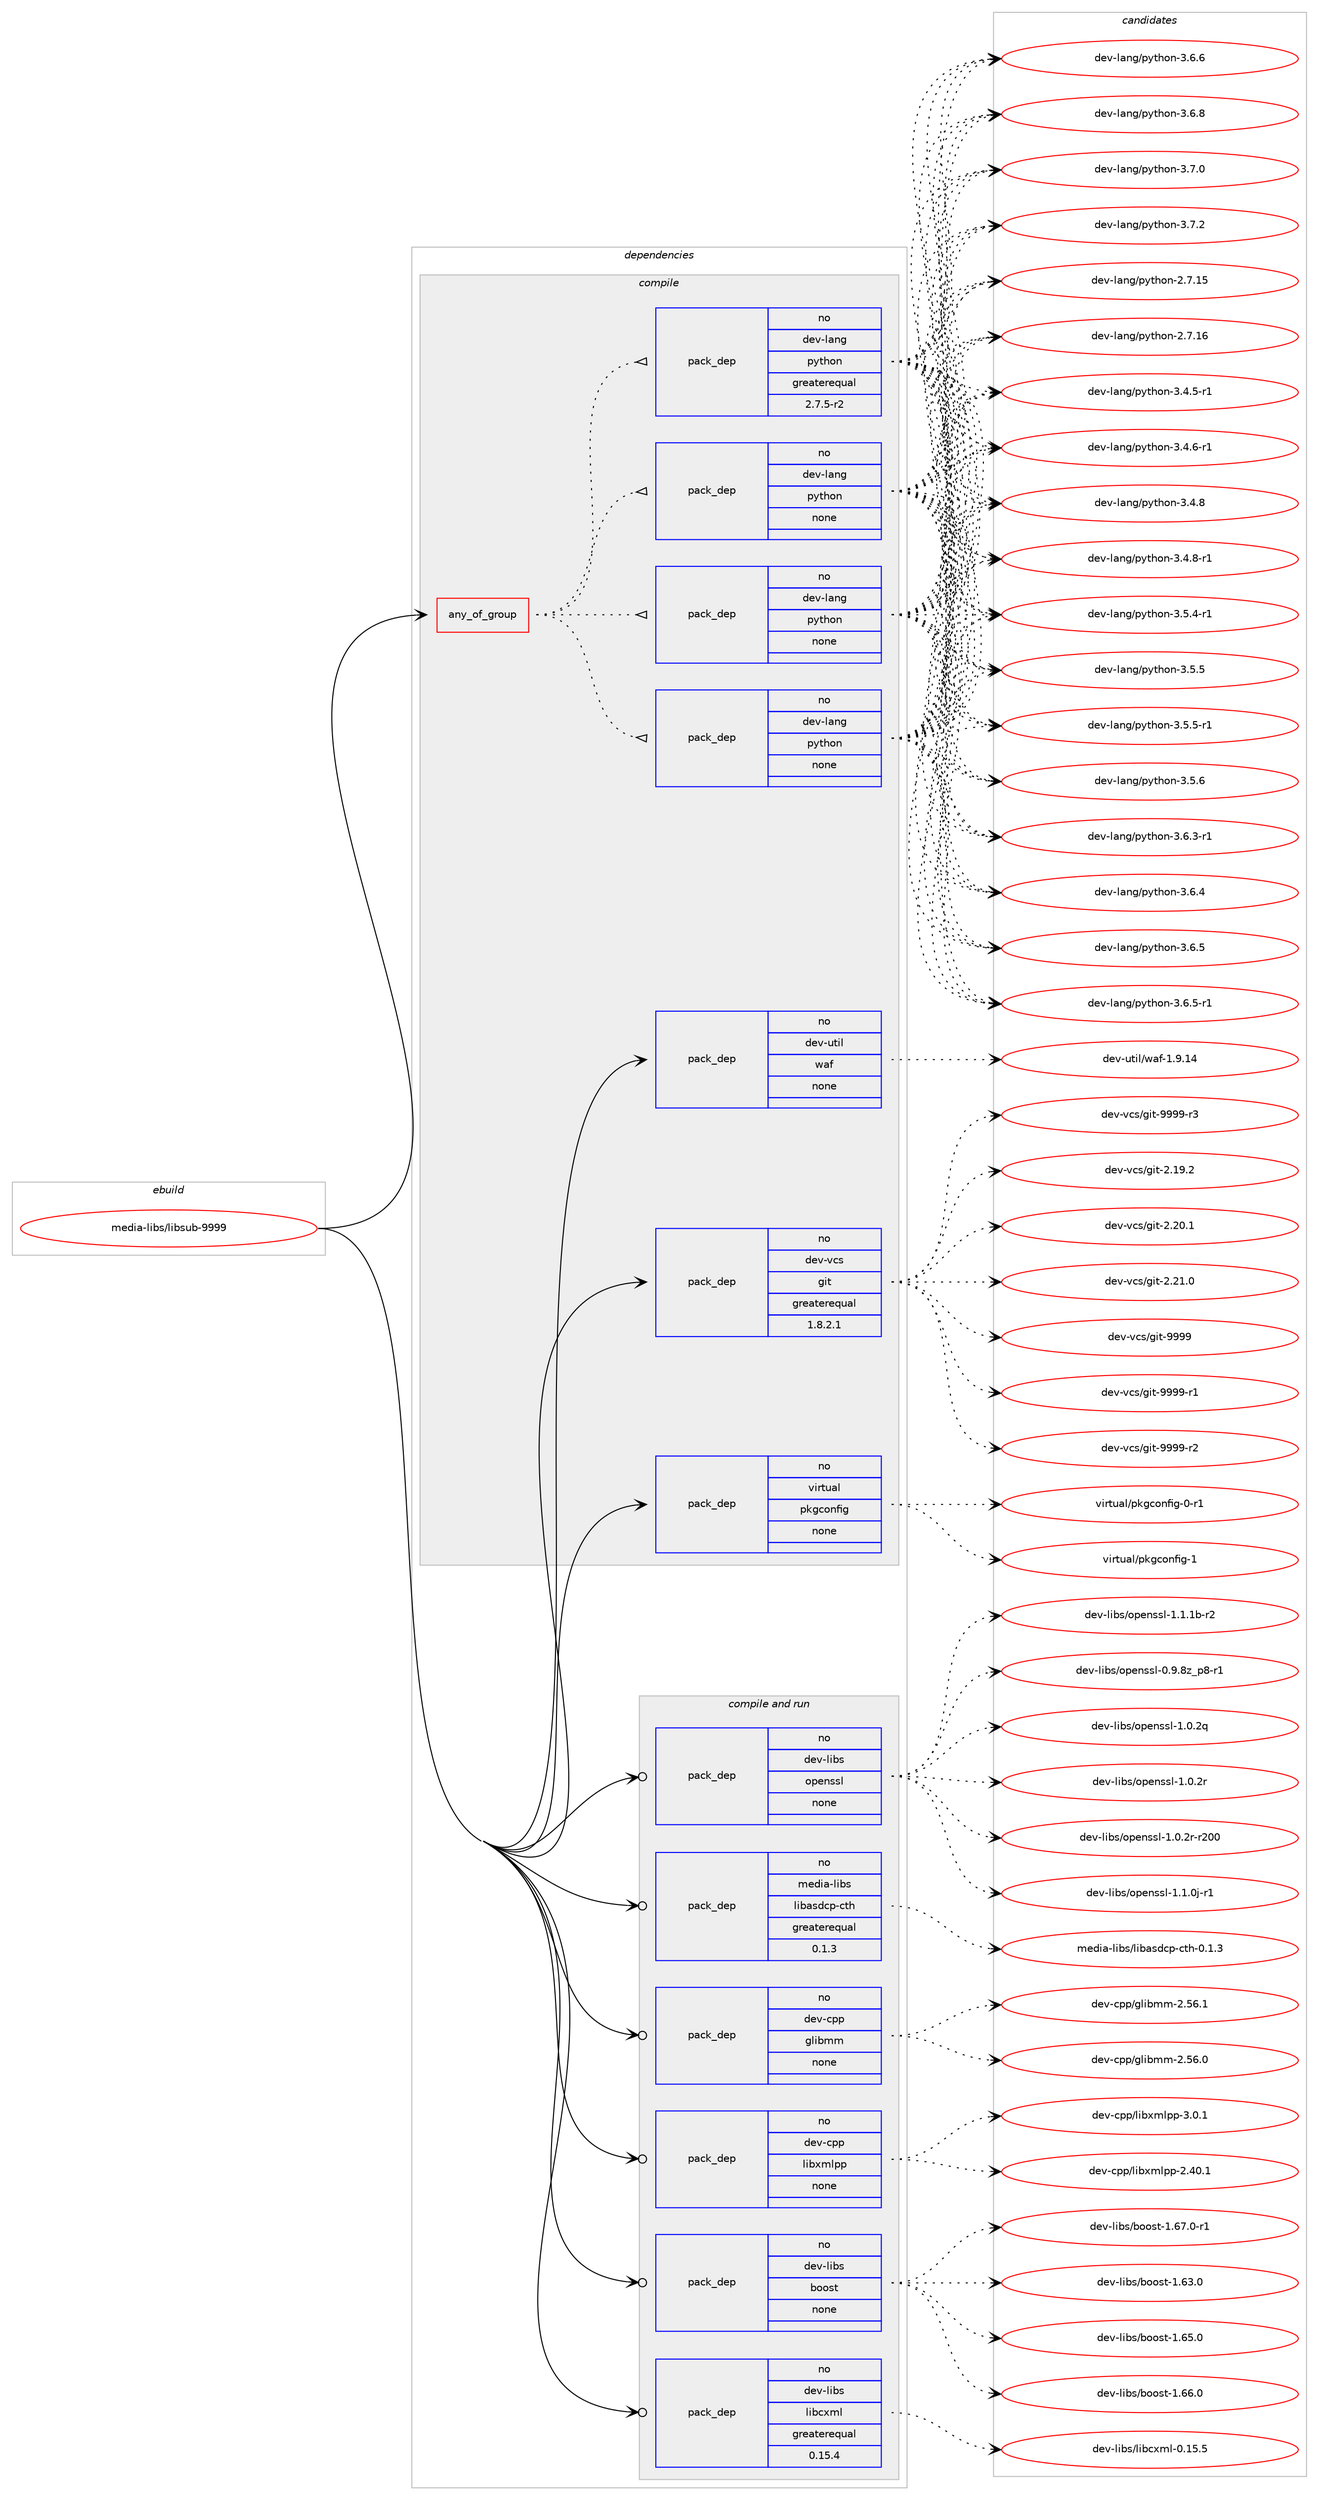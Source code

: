 digraph prolog {

# *************
# Graph options
# *************

newrank=true;
concentrate=true;
compound=true;
graph [rankdir=LR,fontname=Helvetica,fontsize=10,ranksep=1.5];#, ranksep=2.5, nodesep=0.2];
edge  [arrowhead=vee];
node  [fontname=Helvetica,fontsize=10];

# **********
# The ebuild
# **********

subgraph cluster_leftcol {
color=gray;
rank=same;
label=<<i>ebuild</i>>;
id [label="media-libs/libsub-9999", color=red, width=4, href="../media-libs/libsub-9999.svg"];
}

# ****************
# The dependencies
# ****************

subgraph cluster_midcol {
color=gray;
label=<<i>dependencies</i>>;
subgraph cluster_compile {
fillcolor="#eeeeee";
style=filled;
label=<<i>compile</i>>;
subgraph any25144 {
dependency1614020 [label=<<TABLE BORDER="0" CELLBORDER="1" CELLSPACING="0" CELLPADDING="4"><TR><TD CELLPADDING="10">any_of_group</TD></TR></TABLE>>, shape=none, color=red];subgraph pack1153482 {
dependency1614021 [label=<<TABLE BORDER="0" CELLBORDER="1" CELLSPACING="0" CELLPADDING="4" WIDTH="220"><TR><TD ROWSPAN="6" CELLPADDING="30">pack_dep</TD></TR><TR><TD WIDTH="110">no</TD></TR><TR><TD>dev-lang</TD></TR><TR><TD>python</TD></TR><TR><TD>none</TD></TR><TR><TD></TD></TR></TABLE>>, shape=none, color=blue];
}
dependency1614020:e -> dependency1614021:w [weight=20,style="dotted",arrowhead="oinv"];
subgraph pack1153483 {
dependency1614022 [label=<<TABLE BORDER="0" CELLBORDER="1" CELLSPACING="0" CELLPADDING="4" WIDTH="220"><TR><TD ROWSPAN="6" CELLPADDING="30">pack_dep</TD></TR><TR><TD WIDTH="110">no</TD></TR><TR><TD>dev-lang</TD></TR><TR><TD>python</TD></TR><TR><TD>none</TD></TR><TR><TD></TD></TR></TABLE>>, shape=none, color=blue];
}
dependency1614020:e -> dependency1614022:w [weight=20,style="dotted",arrowhead="oinv"];
subgraph pack1153484 {
dependency1614023 [label=<<TABLE BORDER="0" CELLBORDER="1" CELLSPACING="0" CELLPADDING="4" WIDTH="220"><TR><TD ROWSPAN="6" CELLPADDING="30">pack_dep</TD></TR><TR><TD WIDTH="110">no</TD></TR><TR><TD>dev-lang</TD></TR><TR><TD>python</TD></TR><TR><TD>none</TD></TR><TR><TD></TD></TR></TABLE>>, shape=none, color=blue];
}
dependency1614020:e -> dependency1614023:w [weight=20,style="dotted",arrowhead="oinv"];
subgraph pack1153485 {
dependency1614024 [label=<<TABLE BORDER="0" CELLBORDER="1" CELLSPACING="0" CELLPADDING="4" WIDTH="220"><TR><TD ROWSPAN="6" CELLPADDING="30">pack_dep</TD></TR><TR><TD WIDTH="110">no</TD></TR><TR><TD>dev-lang</TD></TR><TR><TD>python</TD></TR><TR><TD>greaterequal</TD></TR><TR><TD>2.7.5-r2</TD></TR></TABLE>>, shape=none, color=blue];
}
dependency1614020:e -> dependency1614024:w [weight=20,style="dotted",arrowhead="oinv"];
}
id:e -> dependency1614020:w [weight=20,style="solid",arrowhead="vee"];
subgraph pack1153486 {
dependency1614025 [label=<<TABLE BORDER="0" CELLBORDER="1" CELLSPACING="0" CELLPADDING="4" WIDTH="220"><TR><TD ROWSPAN="6" CELLPADDING="30">pack_dep</TD></TR><TR><TD WIDTH="110">no</TD></TR><TR><TD>dev-util</TD></TR><TR><TD>waf</TD></TR><TR><TD>none</TD></TR><TR><TD></TD></TR></TABLE>>, shape=none, color=blue];
}
id:e -> dependency1614025:w [weight=20,style="solid",arrowhead="vee"];
subgraph pack1153487 {
dependency1614026 [label=<<TABLE BORDER="0" CELLBORDER="1" CELLSPACING="0" CELLPADDING="4" WIDTH="220"><TR><TD ROWSPAN="6" CELLPADDING="30">pack_dep</TD></TR><TR><TD WIDTH="110">no</TD></TR><TR><TD>dev-vcs</TD></TR><TR><TD>git</TD></TR><TR><TD>greaterequal</TD></TR><TR><TD>1.8.2.1</TD></TR></TABLE>>, shape=none, color=blue];
}
id:e -> dependency1614026:w [weight=20,style="solid",arrowhead="vee"];
subgraph pack1153488 {
dependency1614027 [label=<<TABLE BORDER="0" CELLBORDER="1" CELLSPACING="0" CELLPADDING="4" WIDTH="220"><TR><TD ROWSPAN="6" CELLPADDING="30">pack_dep</TD></TR><TR><TD WIDTH="110">no</TD></TR><TR><TD>virtual</TD></TR><TR><TD>pkgconfig</TD></TR><TR><TD>none</TD></TR><TR><TD></TD></TR></TABLE>>, shape=none, color=blue];
}
id:e -> dependency1614027:w [weight=20,style="solid",arrowhead="vee"];
}
subgraph cluster_compileandrun {
fillcolor="#eeeeee";
style=filled;
label=<<i>compile and run</i>>;
subgraph pack1153489 {
dependency1614028 [label=<<TABLE BORDER="0" CELLBORDER="1" CELLSPACING="0" CELLPADDING="4" WIDTH="220"><TR><TD ROWSPAN="6" CELLPADDING="30">pack_dep</TD></TR><TR><TD WIDTH="110">no</TD></TR><TR><TD>dev-cpp</TD></TR><TR><TD>glibmm</TD></TR><TR><TD>none</TD></TR><TR><TD></TD></TR></TABLE>>, shape=none, color=blue];
}
id:e -> dependency1614028:w [weight=20,style="solid",arrowhead="odotvee"];
subgraph pack1153490 {
dependency1614029 [label=<<TABLE BORDER="0" CELLBORDER="1" CELLSPACING="0" CELLPADDING="4" WIDTH="220"><TR><TD ROWSPAN="6" CELLPADDING="30">pack_dep</TD></TR><TR><TD WIDTH="110">no</TD></TR><TR><TD>dev-cpp</TD></TR><TR><TD>libxmlpp</TD></TR><TR><TD>none</TD></TR><TR><TD></TD></TR></TABLE>>, shape=none, color=blue];
}
id:e -> dependency1614029:w [weight=20,style="solid",arrowhead="odotvee"];
subgraph pack1153491 {
dependency1614030 [label=<<TABLE BORDER="0" CELLBORDER="1" CELLSPACING="0" CELLPADDING="4" WIDTH="220"><TR><TD ROWSPAN="6" CELLPADDING="30">pack_dep</TD></TR><TR><TD WIDTH="110">no</TD></TR><TR><TD>dev-libs</TD></TR><TR><TD>boost</TD></TR><TR><TD>none</TD></TR><TR><TD></TD></TR></TABLE>>, shape=none, color=blue];
}
id:e -> dependency1614030:w [weight=20,style="solid",arrowhead="odotvee"];
subgraph pack1153492 {
dependency1614031 [label=<<TABLE BORDER="0" CELLBORDER="1" CELLSPACING="0" CELLPADDING="4" WIDTH="220"><TR><TD ROWSPAN="6" CELLPADDING="30">pack_dep</TD></TR><TR><TD WIDTH="110">no</TD></TR><TR><TD>dev-libs</TD></TR><TR><TD>libcxml</TD></TR><TR><TD>greaterequal</TD></TR><TR><TD>0.15.4</TD></TR></TABLE>>, shape=none, color=blue];
}
id:e -> dependency1614031:w [weight=20,style="solid",arrowhead="odotvee"];
subgraph pack1153493 {
dependency1614032 [label=<<TABLE BORDER="0" CELLBORDER="1" CELLSPACING="0" CELLPADDING="4" WIDTH="220"><TR><TD ROWSPAN="6" CELLPADDING="30">pack_dep</TD></TR><TR><TD WIDTH="110">no</TD></TR><TR><TD>dev-libs</TD></TR><TR><TD>openssl</TD></TR><TR><TD>none</TD></TR><TR><TD></TD></TR></TABLE>>, shape=none, color=blue];
}
id:e -> dependency1614032:w [weight=20,style="solid",arrowhead="odotvee"];
subgraph pack1153494 {
dependency1614033 [label=<<TABLE BORDER="0" CELLBORDER="1" CELLSPACING="0" CELLPADDING="4" WIDTH="220"><TR><TD ROWSPAN="6" CELLPADDING="30">pack_dep</TD></TR><TR><TD WIDTH="110">no</TD></TR><TR><TD>media-libs</TD></TR><TR><TD>libasdcp-cth</TD></TR><TR><TD>greaterequal</TD></TR><TR><TD>0.1.3</TD></TR></TABLE>>, shape=none, color=blue];
}
id:e -> dependency1614033:w [weight=20,style="solid",arrowhead="odotvee"];
}
subgraph cluster_run {
fillcolor="#eeeeee";
style=filled;
label=<<i>run</i>>;
}
}

# **************
# The candidates
# **************

subgraph cluster_choices {
rank=same;
color=gray;
label=<<i>candidates</i>>;

subgraph choice1153482 {
color=black;
nodesep=1;
choice10010111845108971101034711212111610411111045504655464953 [label="dev-lang/python-2.7.15", color=red, width=4,href="../dev-lang/python-2.7.15.svg"];
choice10010111845108971101034711212111610411111045504655464954 [label="dev-lang/python-2.7.16", color=red, width=4,href="../dev-lang/python-2.7.16.svg"];
choice1001011184510897110103471121211161041111104551465246534511449 [label="dev-lang/python-3.4.5-r1", color=red, width=4,href="../dev-lang/python-3.4.5-r1.svg"];
choice1001011184510897110103471121211161041111104551465246544511449 [label="dev-lang/python-3.4.6-r1", color=red, width=4,href="../dev-lang/python-3.4.6-r1.svg"];
choice100101118451089711010347112121116104111110455146524656 [label="dev-lang/python-3.4.8", color=red, width=4,href="../dev-lang/python-3.4.8.svg"];
choice1001011184510897110103471121211161041111104551465246564511449 [label="dev-lang/python-3.4.8-r1", color=red, width=4,href="../dev-lang/python-3.4.8-r1.svg"];
choice1001011184510897110103471121211161041111104551465346524511449 [label="dev-lang/python-3.5.4-r1", color=red, width=4,href="../dev-lang/python-3.5.4-r1.svg"];
choice100101118451089711010347112121116104111110455146534653 [label="dev-lang/python-3.5.5", color=red, width=4,href="../dev-lang/python-3.5.5.svg"];
choice1001011184510897110103471121211161041111104551465346534511449 [label="dev-lang/python-3.5.5-r1", color=red, width=4,href="../dev-lang/python-3.5.5-r1.svg"];
choice100101118451089711010347112121116104111110455146534654 [label="dev-lang/python-3.5.6", color=red, width=4,href="../dev-lang/python-3.5.6.svg"];
choice1001011184510897110103471121211161041111104551465446514511449 [label="dev-lang/python-3.6.3-r1", color=red, width=4,href="../dev-lang/python-3.6.3-r1.svg"];
choice100101118451089711010347112121116104111110455146544652 [label="dev-lang/python-3.6.4", color=red, width=4,href="../dev-lang/python-3.6.4.svg"];
choice100101118451089711010347112121116104111110455146544653 [label="dev-lang/python-3.6.5", color=red, width=4,href="../dev-lang/python-3.6.5.svg"];
choice1001011184510897110103471121211161041111104551465446534511449 [label="dev-lang/python-3.6.5-r1", color=red, width=4,href="../dev-lang/python-3.6.5-r1.svg"];
choice100101118451089711010347112121116104111110455146544654 [label="dev-lang/python-3.6.6", color=red, width=4,href="../dev-lang/python-3.6.6.svg"];
choice100101118451089711010347112121116104111110455146544656 [label="dev-lang/python-3.6.8", color=red, width=4,href="../dev-lang/python-3.6.8.svg"];
choice100101118451089711010347112121116104111110455146554648 [label="dev-lang/python-3.7.0", color=red, width=4,href="../dev-lang/python-3.7.0.svg"];
choice100101118451089711010347112121116104111110455146554650 [label="dev-lang/python-3.7.2", color=red, width=4,href="../dev-lang/python-3.7.2.svg"];
dependency1614021:e -> choice10010111845108971101034711212111610411111045504655464953:w [style=dotted,weight="100"];
dependency1614021:e -> choice10010111845108971101034711212111610411111045504655464954:w [style=dotted,weight="100"];
dependency1614021:e -> choice1001011184510897110103471121211161041111104551465246534511449:w [style=dotted,weight="100"];
dependency1614021:e -> choice1001011184510897110103471121211161041111104551465246544511449:w [style=dotted,weight="100"];
dependency1614021:e -> choice100101118451089711010347112121116104111110455146524656:w [style=dotted,weight="100"];
dependency1614021:e -> choice1001011184510897110103471121211161041111104551465246564511449:w [style=dotted,weight="100"];
dependency1614021:e -> choice1001011184510897110103471121211161041111104551465346524511449:w [style=dotted,weight="100"];
dependency1614021:e -> choice100101118451089711010347112121116104111110455146534653:w [style=dotted,weight="100"];
dependency1614021:e -> choice1001011184510897110103471121211161041111104551465346534511449:w [style=dotted,weight="100"];
dependency1614021:e -> choice100101118451089711010347112121116104111110455146534654:w [style=dotted,weight="100"];
dependency1614021:e -> choice1001011184510897110103471121211161041111104551465446514511449:w [style=dotted,weight="100"];
dependency1614021:e -> choice100101118451089711010347112121116104111110455146544652:w [style=dotted,weight="100"];
dependency1614021:e -> choice100101118451089711010347112121116104111110455146544653:w [style=dotted,weight="100"];
dependency1614021:e -> choice1001011184510897110103471121211161041111104551465446534511449:w [style=dotted,weight="100"];
dependency1614021:e -> choice100101118451089711010347112121116104111110455146544654:w [style=dotted,weight="100"];
dependency1614021:e -> choice100101118451089711010347112121116104111110455146544656:w [style=dotted,weight="100"];
dependency1614021:e -> choice100101118451089711010347112121116104111110455146554648:w [style=dotted,weight="100"];
dependency1614021:e -> choice100101118451089711010347112121116104111110455146554650:w [style=dotted,weight="100"];
}
subgraph choice1153483 {
color=black;
nodesep=1;
choice10010111845108971101034711212111610411111045504655464953 [label="dev-lang/python-2.7.15", color=red, width=4,href="../dev-lang/python-2.7.15.svg"];
choice10010111845108971101034711212111610411111045504655464954 [label="dev-lang/python-2.7.16", color=red, width=4,href="../dev-lang/python-2.7.16.svg"];
choice1001011184510897110103471121211161041111104551465246534511449 [label="dev-lang/python-3.4.5-r1", color=red, width=4,href="../dev-lang/python-3.4.5-r1.svg"];
choice1001011184510897110103471121211161041111104551465246544511449 [label="dev-lang/python-3.4.6-r1", color=red, width=4,href="../dev-lang/python-3.4.6-r1.svg"];
choice100101118451089711010347112121116104111110455146524656 [label="dev-lang/python-3.4.8", color=red, width=4,href="../dev-lang/python-3.4.8.svg"];
choice1001011184510897110103471121211161041111104551465246564511449 [label="dev-lang/python-3.4.8-r1", color=red, width=4,href="../dev-lang/python-3.4.8-r1.svg"];
choice1001011184510897110103471121211161041111104551465346524511449 [label="dev-lang/python-3.5.4-r1", color=red, width=4,href="../dev-lang/python-3.5.4-r1.svg"];
choice100101118451089711010347112121116104111110455146534653 [label="dev-lang/python-3.5.5", color=red, width=4,href="../dev-lang/python-3.5.5.svg"];
choice1001011184510897110103471121211161041111104551465346534511449 [label="dev-lang/python-3.5.5-r1", color=red, width=4,href="../dev-lang/python-3.5.5-r1.svg"];
choice100101118451089711010347112121116104111110455146534654 [label="dev-lang/python-3.5.6", color=red, width=4,href="../dev-lang/python-3.5.6.svg"];
choice1001011184510897110103471121211161041111104551465446514511449 [label="dev-lang/python-3.6.3-r1", color=red, width=4,href="../dev-lang/python-3.6.3-r1.svg"];
choice100101118451089711010347112121116104111110455146544652 [label="dev-lang/python-3.6.4", color=red, width=4,href="../dev-lang/python-3.6.4.svg"];
choice100101118451089711010347112121116104111110455146544653 [label="dev-lang/python-3.6.5", color=red, width=4,href="../dev-lang/python-3.6.5.svg"];
choice1001011184510897110103471121211161041111104551465446534511449 [label="dev-lang/python-3.6.5-r1", color=red, width=4,href="../dev-lang/python-3.6.5-r1.svg"];
choice100101118451089711010347112121116104111110455146544654 [label="dev-lang/python-3.6.6", color=red, width=4,href="../dev-lang/python-3.6.6.svg"];
choice100101118451089711010347112121116104111110455146544656 [label="dev-lang/python-3.6.8", color=red, width=4,href="../dev-lang/python-3.6.8.svg"];
choice100101118451089711010347112121116104111110455146554648 [label="dev-lang/python-3.7.0", color=red, width=4,href="../dev-lang/python-3.7.0.svg"];
choice100101118451089711010347112121116104111110455146554650 [label="dev-lang/python-3.7.2", color=red, width=4,href="../dev-lang/python-3.7.2.svg"];
dependency1614022:e -> choice10010111845108971101034711212111610411111045504655464953:w [style=dotted,weight="100"];
dependency1614022:e -> choice10010111845108971101034711212111610411111045504655464954:w [style=dotted,weight="100"];
dependency1614022:e -> choice1001011184510897110103471121211161041111104551465246534511449:w [style=dotted,weight="100"];
dependency1614022:e -> choice1001011184510897110103471121211161041111104551465246544511449:w [style=dotted,weight="100"];
dependency1614022:e -> choice100101118451089711010347112121116104111110455146524656:w [style=dotted,weight="100"];
dependency1614022:e -> choice1001011184510897110103471121211161041111104551465246564511449:w [style=dotted,weight="100"];
dependency1614022:e -> choice1001011184510897110103471121211161041111104551465346524511449:w [style=dotted,weight="100"];
dependency1614022:e -> choice100101118451089711010347112121116104111110455146534653:w [style=dotted,weight="100"];
dependency1614022:e -> choice1001011184510897110103471121211161041111104551465346534511449:w [style=dotted,weight="100"];
dependency1614022:e -> choice100101118451089711010347112121116104111110455146534654:w [style=dotted,weight="100"];
dependency1614022:e -> choice1001011184510897110103471121211161041111104551465446514511449:w [style=dotted,weight="100"];
dependency1614022:e -> choice100101118451089711010347112121116104111110455146544652:w [style=dotted,weight="100"];
dependency1614022:e -> choice100101118451089711010347112121116104111110455146544653:w [style=dotted,weight="100"];
dependency1614022:e -> choice1001011184510897110103471121211161041111104551465446534511449:w [style=dotted,weight="100"];
dependency1614022:e -> choice100101118451089711010347112121116104111110455146544654:w [style=dotted,weight="100"];
dependency1614022:e -> choice100101118451089711010347112121116104111110455146544656:w [style=dotted,weight="100"];
dependency1614022:e -> choice100101118451089711010347112121116104111110455146554648:w [style=dotted,weight="100"];
dependency1614022:e -> choice100101118451089711010347112121116104111110455146554650:w [style=dotted,weight="100"];
}
subgraph choice1153484 {
color=black;
nodesep=1;
choice10010111845108971101034711212111610411111045504655464953 [label="dev-lang/python-2.7.15", color=red, width=4,href="../dev-lang/python-2.7.15.svg"];
choice10010111845108971101034711212111610411111045504655464954 [label="dev-lang/python-2.7.16", color=red, width=4,href="../dev-lang/python-2.7.16.svg"];
choice1001011184510897110103471121211161041111104551465246534511449 [label="dev-lang/python-3.4.5-r1", color=red, width=4,href="../dev-lang/python-3.4.5-r1.svg"];
choice1001011184510897110103471121211161041111104551465246544511449 [label="dev-lang/python-3.4.6-r1", color=red, width=4,href="../dev-lang/python-3.4.6-r1.svg"];
choice100101118451089711010347112121116104111110455146524656 [label="dev-lang/python-3.4.8", color=red, width=4,href="../dev-lang/python-3.4.8.svg"];
choice1001011184510897110103471121211161041111104551465246564511449 [label="dev-lang/python-3.4.8-r1", color=red, width=4,href="../dev-lang/python-3.4.8-r1.svg"];
choice1001011184510897110103471121211161041111104551465346524511449 [label="dev-lang/python-3.5.4-r1", color=red, width=4,href="../dev-lang/python-3.5.4-r1.svg"];
choice100101118451089711010347112121116104111110455146534653 [label="dev-lang/python-3.5.5", color=red, width=4,href="../dev-lang/python-3.5.5.svg"];
choice1001011184510897110103471121211161041111104551465346534511449 [label="dev-lang/python-3.5.5-r1", color=red, width=4,href="../dev-lang/python-3.5.5-r1.svg"];
choice100101118451089711010347112121116104111110455146534654 [label="dev-lang/python-3.5.6", color=red, width=4,href="../dev-lang/python-3.5.6.svg"];
choice1001011184510897110103471121211161041111104551465446514511449 [label="dev-lang/python-3.6.3-r1", color=red, width=4,href="../dev-lang/python-3.6.3-r1.svg"];
choice100101118451089711010347112121116104111110455146544652 [label="dev-lang/python-3.6.4", color=red, width=4,href="../dev-lang/python-3.6.4.svg"];
choice100101118451089711010347112121116104111110455146544653 [label="dev-lang/python-3.6.5", color=red, width=4,href="../dev-lang/python-3.6.5.svg"];
choice1001011184510897110103471121211161041111104551465446534511449 [label="dev-lang/python-3.6.5-r1", color=red, width=4,href="../dev-lang/python-3.6.5-r1.svg"];
choice100101118451089711010347112121116104111110455146544654 [label="dev-lang/python-3.6.6", color=red, width=4,href="../dev-lang/python-3.6.6.svg"];
choice100101118451089711010347112121116104111110455146544656 [label="dev-lang/python-3.6.8", color=red, width=4,href="../dev-lang/python-3.6.8.svg"];
choice100101118451089711010347112121116104111110455146554648 [label="dev-lang/python-3.7.0", color=red, width=4,href="../dev-lang/python-3.7.0.svg"];
choice100101118451089711010347112121116104111110455146554650 [label="dev-lang/python-3.7.2", color=red, width=4,href="../dev-lang/python-3.7.2.svg"];
dependency1614023:e -> choice10010111845108971101034711212111610411111045504655464953:w [style=dotted,weight="100"];
dependency1614023:e -> choice10010111845108971101034711212111610411111045504655464954:w [style=dotted,weight="100"];
dependency1614023:e -> choice1001011184510897110103471121211161041111104551465246534511449:w [style=dotted,weight="100"];
dependency1614023:e -> choice1001011184510897110103471121211161041111104551465246544511449:w [style=dotted,weight="100"];
dependency1614023:e -> choice100101118451089711010347112121116104111110455146524656:w [style=dotted,weight="100"];
dependency1614023:e -> choice1001011184510897110103471121211161041111104551465246564511449:w [style=dotted,weight="100"];
dependency1614023:e -> choice1001011184510897110103471121211161041111104551465346524511449:w [style=dotted,weight="100"];
dependency1614023:e -> choice100101118451089711010347112121116104111110455146534653:w [style=dotted,weight="100"];
dependency1614023:e -> choice1001011184510897110103471121211161041111104551465346534511449:w [style=dotted,weight="100"];
dependency1614023:e -> choice100101118451089711010347112121116104111110455146534654:w [style=dotted,weight="100"];
dependency1614023:e -> choice1001011184510897110103471121211161041111104551465446514511449:w [style=dotted,weight="100"];
dependency1614023:e -> choice100101118451089711010347112121116104111110455146544652:w [style=dotted,weight="100"];
dependency1614023:e -> choice100101118451089711010347112121116104111110455146544653:w [style=dotted,weight="100"];
dependency1614023:e -> choice1001011184510897110103471121211161041111104551465446534511449:w [style=dotted,weight="100"];
dependency1614023:e -> choice100101118451089711010347112121116104111110455146544654:w [style=dotted,weight="100"];
dependency1614023:e -> choice100101118451089711010347112121116104111110455146544656:w [style=dotted,weight="100"];
dependency1614023:e -> choice100101118451089711010347112121116104111110455146554648:w [style=dotted,weight="100"];
dependency1614023:e -> choice100101118451089711010347112121116104111110455146554650:w [style=dotted,weight="100"];
}
subgraph choice1153485 {
color=black;
nodesep=1;
choice10010111845108971101034711212111610411111045504655464953 [label="dev-lang/python-2.7.15", color=red, width=4,href="../dev-lang/python-2.7.15.svg"];
choice10010111845108971101034711212111610411111045504655464954 [label="dev-lang/python-2.7.16", color=red, width=4,href="../dev-lang/python-2.7.16.svg"];
choice1001011184510897110103471121211161041111104551465246534511449 [label="dev-lang/python-3.4.5-r1", color=red, width=4,href="../dev-lang/python-3.4.5-r1.svg"];
choice1001011184510897110103471121211161041111104551465246544511449 [label="dev-lang/python-3.4.6-r1", color=red, width=4,href="../dev-lang/python-3.4.6-r1.svg"];
choice100101118451089711010347112121116104111110455146524656 [label="dev-lang/python-3.4.8", color=red, width=4,href="../dev-lang/python-3.4.8.svg"];
choice1001011184510897110103471121211161041111104551465246564511449 [label="dev-lang/python-3.4.8-r1", color=red, width=4,href="../dev-lang/python-3.4.8-r1.svg"];
choice1001011184510897110103471121211161041111104551465346524511449 [label="dev-lang/python-3.5.4-r1", color=red, width=4,href="../dev-lang/python-3.5.4-r1.svg"];
choice100101118451089711010347112121116104111110455146534653 [label="dev-lang/python-3.5.5", color=red, width=4,href="../dev-lang/python-3.5.5.svg"];
choice1001011184510897110103471121211161041111104551465346534511449 [label="dev-lang/python-3.5.5-r1", color=red, width=4,href="../dev-lang/python-3.5.5-r1.svg"];
choice100101118451089711010347112121116104111110455146534654 [label="dev-lang/python-3.5.6", color=red, width=4,href="../dev-lang/python-3.5.6.svg"];
choice1001011184510897110103471121211161041111104551465446514511449 [label="dev-lang/python-3.6.3-r1", color=red, width=4,href="../dev-lang/python-3.6.3-r1.svg"];
choice100101118451089711010347112121116104111110455146544652 [label="dev-lang/python-3.6.4", color=red, width=4,href="../dev-lang/python-3.6.4.svg"];
choice100101118451089711010347112121116104111110455146544653 [label="dev-lang/python-3.6.5", color=red, width=4,href="../dev-lang/python-3.6.5.svg"];
choice1001011184510897110103471121211161041111104551465446534511449 [label="dev-lang/python-3.6.5-r1", color=red, width=4,href="../dev-lang/python-3.6.5-r1.svg"];
choice100101118451089711010347112121116104111110455146544654 [label="dev-lang/python-3.6.6", color=red, width=4,href="../dev-lang/python-3.6.6.svg"];
choice100101118451089711010347112121116104111110455146544656 [label="dev-lang/python-3.6.8", color=red, width=4,href="../dev-lang/python-3.6.8.svg"];
choice100101118451089711010347112121116104111110455146554648 [label="dev-lang/python-3.7.0", color=red, width=4,href="../dev-lang/python-3.7.0.svg"];
choice100101118451089711010347112121116104111110455146554650 [label="dev-lang/python-3.7.2", color=red, width=4,href="../dev-lang/python-3.7.2.svg"];
dependency1614024:e -> choice10010111845108971101034711212111610411111045504655464953:w [style=dotted,weight="100"];
dependency1614024:e -> choice10010111845108971101034711212111610411111045504655464954:w [style=dotted,weight="100"];
dependency1614024:e -> choice1001011184510897110103471121211161041111104551465246534511449:w [style=dotted,weight="100"];
dependency1614024:e -> choice1001011184510897110103471121211161041111104551465246544511449:w [style=dotted,weight="100"];
dependency1614024:e -> choice100101118451089711010347112121116104111110455146524656:w [style=dotted,weight="100"];
dependency1614024:e -> choice1001011184510897110103471121211161041111104551465246564511449:w [style=dotted,weight="100"];
dependency1614024:e -> choice1001011184510897110103471121211161041111104551465346524511449:w [style=dotted,weight="100"];
dependency1614024:e -> choice100101118451089711010347112121116104111110455146534653:w [style=dotted,weight="100"];
dependency1614024:e -> choice1001011184510897110103471121211161041111104551465346534511449:w [style=dotted,weight="100"];
dependency1614024:e -> choice100101118451089711010347112121116104111110455146534654:w [style=dotted,weight="100"];
dependency1614024:e -> choice1001011184510897110103471121211161041111104551465446514511449:w [style=dotted,weight="100"];
dependency1614024:e -> choice100101118451089711010347112121116104111110455146544652:w [style=dotted,weight="100"];
dependency1614024:e -> choice100101118451089711010347112121116104111110455146544653:w [style=dotted,weight="100"];
dependency1614024:e -> choice1001011184510897110103471121211161041111104551465446534511449:w [style=dotted,weight="100"];
dependency1614024:e -> choice100101118451089711010347112121116104111110455146544654:w [style=dotted,weight="100"];
dependency1614024:e -> choice100101118451089711010347112121116104111110455146544656:w [style=dotted,weight="100"];
dependency1614024:e -> choice100101118451089711010347112121116104111110455146554648:w [style=dotted,weight="100"];
dependency1614024:e -> choice100101118451089711010347112121116104111110455146554650:w [style=dotted,weight="100"];
}
subgraph choice1153486 {
color=black;
nodesep=1;
choice10010111845117116105108471199710245494657464952 [label="dev-util/waf-1.9.14", color=red, width=4,href="../dev-util/waf-1.9.14.svg"];
dependency1614025:e -> choice10010111845117116105108471199710245494657464952:w [style=dotted,weight="100"];
}
subgraph choice1153487 {
color=black;
nodesep=1;
choice10010111845118991154710310511645504649574650 [label="dev-vcs/git-2.19.2", color=red, width=4,href="../dev-vcs/git-2.19.2.svg"];
choice10010111845118991154710310511645504650484649 [label="dev-vcs/git-2.20.1", color=red, width=4,href="../dev-vcs/git-2.20.1.svg"];
choice10010111845118991154710310511645504650494648 [label="dev-vcs/git-2.21.0", color=red, width=4,href="../dev-vcs/git-2.21.0.svg"];
choice1001011184511899115471031051164557575757 [label="dev-vcs/git-9999", color=red, width=4,href="../dev-vcs/git-9999.svg"];
choice10010111845118991154710310511645575757574511449 [label="dev-vcs/git-9999-r1", color=red, width=4,href="../dev-vcs/git-9999-r1.svg"];
choice10010111845118991154710310511645575757574511450 [label="dev-vcs/git-9999-r2", color=red, width=4,href="../dev-vcs/git-9999-r2.svg"];
choice10010111845118991154710310511645575757574511451 [label="dev-vcs/git-9999-r3", color=red, width=4,href="../dev-vcs/git-9999-r3.svg"];
dependency1614026:e -> choice10010111845118991154710310511645504649574650:w [style=dotted,weight="100"];
dependency1614026:e -> choice10010111845118991154710310511645504650484649:w [style=dotted,weight="100"];
dependency1614026:e -> choice10010111845118991154710310511645504650494648:w [style=dotted,weight="100"];
dependency1614026:e -> choice1001011184511899115471031051164557575757:w [style=dotted,weight="100"];
dependency1614026:e -> choice10010111845118991154710310511645575757574511449:w [style=dotted,weight="100"];
dependency1614026:e -> choice10010111845118991154710310511645575757574511450:w [style=dotted,weight="100"];
dependency1614026:e -> choice10010111845118991154710310511645575757574511451:w [style=dotted,weight="100"];
}
subgraph choice1153488 {
color=black;
nodesep=1;
choice11810511411611797108471121071039911111010210510345484511449 [label="virtual/pkgconfig-0-r1", color=red, width=4,href="../virtual/pkgconfig-0-r1.svg"];
choice1181051141161179710847112107103991111101021051034549 [label="virtual/pkgconfig-1", color=red, width=4,href="../virtual/pkgconfig-1.svg"];
dependency1614027:e -> choice11810511411611797108471121071039911111010210510345484511449:w [style=dotted,weight="100"];
dependency1614027:e -> choice1181051141161179710847112107103991111101021051034549:w [style=dotted,weight="100"];
}
subgraph choice1153489 {
color=black;
nodesep=1;
choice1001011184599112112471031081059810910945504653544648 [label="dev-cpp/glibmm-2.56.0", color=red, width=4,href="../dev-cpp/glibmm-2.56.0.svg"];
choice1001011184599112112471031081059810910945504653544649 [label="dev-cpp/glibmm-2.56.1", color=red, width=4,href="../dev-cpp/glibmm-2.56.1.svg"];
dependency1614028:e -> choice1001011184599112112471031081059810910945504653544648:w [style=dotted,weight="100"];
dependency1614028:e -> choice1001011184599112112471031081059810910945504653544649:w [style=dotted,weight="100"];
}
subgraph choice1153490 {
color=black;
nodesep=1;
choice1001011184599112112471081059812010910811211245504652484649 [label="dev-cpp/libxmlpp-2.40.1", color=red, width=4,href="../dev-cpp/libxmlpp-2.40.1.svg"];
choice10010111845991121124710810598120109108112112455146484649 [label="dev-cpp/libxmlpp-3.0.1", color=red, width=4,href="../dev-cpp/libxmlpp-3.0.1.svg"];
dependency1614029:e -> choice1001011184599112112471081059812010910811211245504652484649:w [style=dotted,weight="100"];
dependency1614029:e -> choice10010111845991121124710810598120109108112112455146484649:w [style=dotted,weight="100"];
}
subgraph choice1153491 {
color=black;
nodesep=1;
choice1001011184510810598115479811111111511645494654514648 [label="dev-libs/boost-1.63.0", color=red, width=4,href="../dev-libs/boost-1.63.0.svg"];
choice1001011184510810598115479811111111511645494654534648 [label="dev-libs/boost-1.65.0", color=red, width=4,href="../dev-libs/boost-1.65.0.svg"];
choice1001011184510810598115479811111111511645494654544648 [label="dev-libs/boost-1.66.0", color=red, width=4,href="../dev-libs/boost-1.66.0.svg"];
choice10010111845108105981154798111111115116454946545546484511449 [label="dev-libs/boost-1.67.0-r1", color=red, width=4,href="../dev-libs/boost-1.67.0-r1.svg"];
dependency1614030:e -> choice1001011184510810598115479811111111511645494654514648:w [style=dotted,weight="100"];
dependency1614030:e -> choice1001011184510810598115479811111111511645494654534648:w [style=dotted,weight="100"];
dependency1614030:e -> choice1001011184510810598115479811111111511645494654544648:w [style=dotted,weight="100"];
dependency1614030:e -> choice10010111845108105981154798111111115116454946545546484511449:w [style=dotted,weight="100"];
}
subgraph choice1153492 {
color=black;
nodesep=1;
choice100101118451081059811547108105989912010910845484649534653 [label="dev-libs/libcxml-0.15.5", color=red, width=4,href="../dev-libs/libcxml-0.15.5.svg"];
dependency1614031:e -> choice100101118451081059811547108105989912010910845484649534653:w [style=dotted,weight="100"];
}
subgraph choice1153493 {
color=black;
nodesep=1;
choice10010111845108105981154711111210111011511510845484657465612295112564511449 [label="dev-libs/openssl-0.9.8z_p8-r1", color=red, width=4,href="../dev-libs/openssl-0.9.8z_p8-r1.svg"];
choice100101118451081059811547111112101110115115108454946484650113 [label="dev-libs/openssl-1.0.2q", color=red, width=4,href="../dev-libs/openssl-1.0.2q.svg"];
choice100101118451081059811547111112101110115115108454946484650114 [label="dev-libs/openssl-1.0.2r", color=red, width=4,href="../dev-libs/openssl-1.0.2r.svg"];
choice10010111845108105981154711111210111011511510845494648465011445114504848 [label="dev-libs/openssl-1.0.2r-r200", color=red, width=4,href="../dev-libs/openssl-1.0.2r-r200.svg"];
choice1001011184510810598115471111121011101151151084549464946481064511449 [label="dev-libs/openssl-1.1.0j-r1", color=red, width=4,href="../dev-libs/openssl-1.1.0j-r1.svg"];
choice100101118451081059811547111112101110115115108454946494649984511450 [label="dev-libs/openssl-1.1.1b-r2", color=red, width=4,href="../dev-libs/openssl-1.1.1b-r2.svg"];
dependency1614032:e -> choice10010111845108105981154711111210111011511510845484657465612295112564511449:w [style=dotted,weight="100"];
dependency1614032:e -> choice100101118451081059811547111112101110115115108454946484650113:w [style=dotted,weight="100"];
dependency1614032:e -> choice100101118451081059811547111112101110115115108454946484650114:w [style=dotted,weight="100"];
dependency1614032:e -> choice10010111845108105981154711111210111011511510845494648465011445114504848:w [style=dotted,weight="100"];
dependency1614032:e -> choice1001011184510810598115471111121011101151151084549464946481064511449:w [style=dotted,weight="100"];
dependency1614032:e -> choice100101118451081059811547111112101110115115108454946494649984511450:w [style=dotted,weight="100"];
}
subgraph choice1153494 {
color=black;
nodesep=1;
choice109101100105974510810598115471081059897115100991124599116104454846494651 [label="media-libs/libasdcp-cth-0.1.3", color=red, width=4,href="../media-libs/libasdcp-cth-0.1.3.svg"];
dependency1614033:e -> choice109101100105974510810598115471081059897115100991124599116104454846494651:w [style=dotted,weight="100"];
}
}

}
